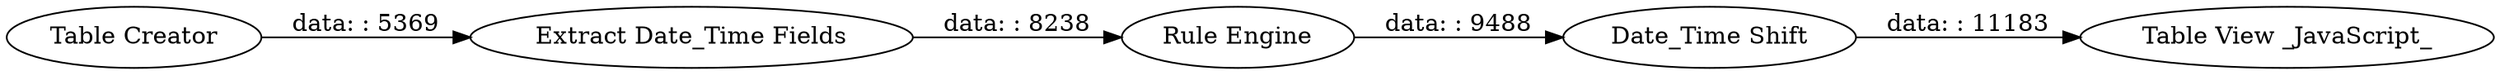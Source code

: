 digraph {
	"5603225115352161408_1" [label="Table Creator"]
	"5603225115352161408_13" [label="Date_Time Shift"]
	"5603225115352161408_11" [label="Extract Date_Time Fields"]
	"5603225115352161408_14" [label="Table View _JavaScript_"]
	"5603225115352161408_12" [label="Rule Engine"]
	"5603225115352161408_1" -> "5603225115352161408_11" [label="data: : 5369"]
	"5603225115352161408_13" -> "5603225115352161408_14" [label="data: : 11183"]
	"5603225115352161408_12" -> "5603225115352161408_13" [label="data: : 9488"]
	"5603225115352161408_11" -> "5603225115352161408_12" [label="data: : 8238"]
	rankdir=LR
}
